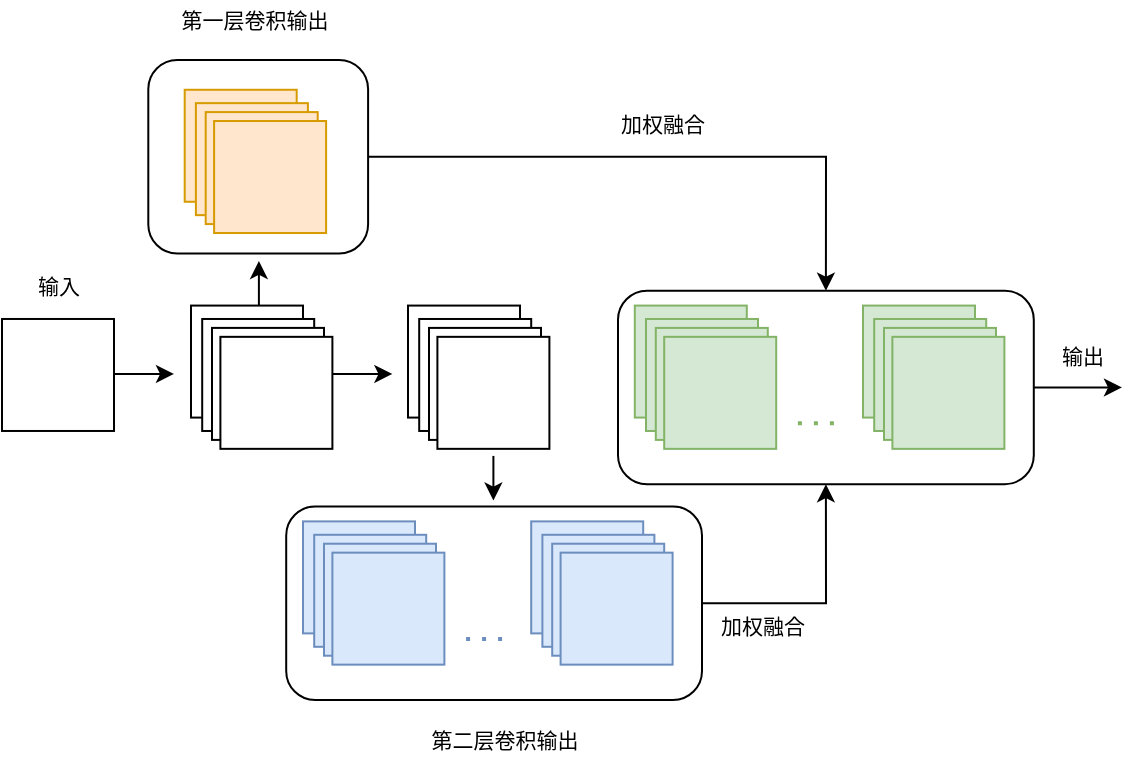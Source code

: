 <mxfile version="14.4.4" type="github">
  <diagram id="ZqOj3_931ATZuimmtgUu" name="第 1 页">
    <mxGraphModel dx="1422" dy="802" grid="1" gridSize="10" guides="1" tooltips="1" connect="1" arrows="1" fold="1" page="1" pageScale="1" pageWidth="827" pageHeight="1169" math="0" shadow="0">
      <root>
        <mxCell id="0" />
        <mxCell id="1" parent="0" />
        <mxCell id="E4WLFZ2hf0M_Z9qAOI7j-37" value="" style="rounded=1;whiteSpace=wrap;html=1;fillColor=none;" parent="1" vertex="1">
          <mxGeometry x="207.15" y="70" width="109.9" height="96.744" as="geometry" />
        </mxCell>
        <mxCell id="E4WLFZ2hf0M_Z9qAOI7j-57" value="第一层卷积输出" style="text;html=1;align=center;verticalAlign=middle;resizable=0;points=[];autosize=1;fontSize=10.5;" parent="1" vertex="1">
          <mxGeometry x="210" y="40" width="100" height="20" as="geometry" />
        </mxCell>
        <mxCell id="E4WLFZ2hf0M_Z9qAOI7j-58" value="第二层卷积输出" style="text;html=1;align=center;verticalAlign=middle;resizable=0;points=[];autosize=1;fontSize=10.5;" parent="1" vertex="1">
          <mxGeometry x="335" y="400" width="100" height="20" as="geometry" />
        </mxCell>
        <mxCell id="E4WLFZ2hf0M_Z9qAOI7j-2" value="" style="whiteSpace=wrap;html=1;aspect=fixed;" parent="1" vertex="1">
          <mxGeometry x="134" y="199.483" width="56" height="56" as="geometry" />
        </mxCell>
        <mxCell id="E4WLFZ2hf0M_Z9qAOI7j-4" value="" style="whiteSpace=wrap;html=1;aspect=fixed;" parent="1" vertex="1">
          <mxGeometry x="228.5" y="192.791" width="56" height="56" as="geometry" />
        </mxCell>
        <mxCell id="E4WLFZ2hf0M_Z9qAOI7j-5" value="" style="whiteSpace=wrap;html=1;aspect=fixed;" parent="1" vertex="1">
          <mxGeometry x="234.1" y="199.488" width="56" height="56" as="geometry" />
        </mxCell>
        <mxCell id="E4WLFZ2hf0M_Z9qAOI7j-6" value="" style="whiteSpace=wrap;html=1;aspect=fixed;" parent="1" vertex="1">
          <mxGeometry x="239" y="203.953" width="56" height="56" as="geometry" />
        </mxCell>
        <mxCell id="E4WLFZ2hf0M_Z9qAOI7j-7" value="" style="whiteSpace=wrap;html=1;aspect=fixed;" parent="1" vertex="1">
          <mxGeometry x="243.2" y="208.419" width="56" height="56" as="geometry" />
        </mxCell>
        <mxCell id="E4WLFZ2hf0M_Z9qAOI7j-14" value="" style="endArrow=classic;html=1;" parent="1" edge="1">
          <mxGeometry x="134" y="70" width="50" height="50" as="geometry">
            <mxPoint x="262.45" y="192.791" as="sourcePoint" />
            <mxPoint x="262.45" y="170.465" as="targetPoint" />
          </mxGeometry>
        </mxCell>
        <mxCell id="E4WLFZ2hf0M_Z9qAOI7j-17" value="" style="whiteSpace=wrap;html=1;aspect=fixed;" parent="1" vertex="1">
          <mxGeometry x="337" y="192.791" width="56" height="56" as="geometry" />
        </mxCell>
        <mxCell id="E4WLFZ2hf0M_Z9qAOI7j-18" value="" style="whiteSpace=wrap;html=1;aspect=fixed;" parent="1" vertex="1">
          <mxGeometry x="342.6" y="199.488" width="56" height="56" as="geometry" />
        </mxCell>
        <mxCell id="E4WLFZ2hf0M_Z9qAOI7j-19" value="" style="whiteSpace=wrap;html=1;aspect=fixed;" parent="1" vertex="1">
          <mxGeometry x="347.5" y="203.953" width="56" height="56" as="geometry" />
        </mxCell>
        <mxCell id="E4WLFZ2hf0M_Z9qAOI7j-20" value="" style="whiteSpace=wrap;html=1;aspect=fixed;" parent="1" vertex="1">
          <mxGeometry x="351.7" y="208.419" width="56" height="56" as="geometry" />
        </mxCell>
        <mxCell id="E4WLFZ2hf0M_Z9qAOI7j-21" value="" style="whiteSpace=wrap;html=1;aspect=fixed;fillColor=#ffe6cc;strokeColor=#d79b00;" parent="1" vertex="1">
          <mxGeometry x="225.35" y="84.884" width="56" height="56" as="geometry" />
        </mxCell>
        <mxCell id="E4WLFZ2hf0M_Z9qAOI7j-22" value="" style="whiteSpace=wrap;html=1;aspect=fixed;fillColor=#ffe6cc;strokeColor=#d79b00;" parent="1" vertex="1">
          <mxGeometry x="230.95" y="91.581" width="56" height="56" as="geometry" />
        </mxCell>
        <mxCell id="E4WLFZ2hf0M_Z9qAOI7j-23" value="" style="whiteSpace=wrap;html=1;aspect=fixed;fillColor=#ffe6cc;strokeColor=#d79b00;" parent="1" vertex="1">
          <mxGeometry x="235.85" y="96.047" width="56" height="56" as="geometry" />
        </mxCell>
        <mxCell id="E4WLFZ2hf0M_Z9qAOI7j-24" value="" style="whiteSpace=wrap;html=1;aspect=fixed;fillColor=#ffe6cc;strokeColor=#d79b00;" parent="1" vertex="1">
          <mxGeometry x="240.05" y="100.512" width="56" height="56" as="geometry" />
        </mxCell>
        <mxCell id="E4WLFZ2hf0M_Z9qAOI7j-25" value="" style="whiteSpace=wrap;html=1;aspect=fixed;fillColor=#dae8fc;strokeColor=#6c8ebf;" parent="1" vertex="1">
          <mxGeometry x="284.5" y="300.698" width="56" height="56" as="geometry" />
        </mxCell>
        <mxCell id="E4WLFZ2hf0M_Z9qAOI7j-26" value="" style="whiteSpace=wrap;html=1;aspect=fixed;fillColor=#dae8fc;strokeColor=#6c8ebf;" parent="1" vertex="1">
          <mxGeometry x="290.1" y="307.395" width="56" height="56" as="geometry" />
        </mxCell>
        <mxCell id="E4WLFZ2hf0M_Z9qAOI7j-27" value="" style="whiteSpace=wrap;html=1;aspect=fixed;fillColor=#dae8fc;strokeColor=#6c8ebf;" parent="1" vertex="1">
          <mxGeometry x="295" y="311.86" width="56" height="56" as="geometry" />
        </mxCell>
        <mxCell id="E4WLFZ2hf0M_Z9qAOI7j-28" value="" style="whiteSpace=wrap;html=1;aspect=fixed;fillColor=#dae8fc;strokeColor=#6c8ebf;" parent="1" vertex="1">
          <mxGeometry x="299.2" y="316.326" width="56" height="56" as="geometry" />
        </mxCell>
        <mxCell id="E4WLFZ2hf0M_Z9qAOI7j-29" value="" style="whiteSpace=wrap;html=1;aspect=fixed;fillColor=#dae8fc;strokeColor=#6c8ebf;" parent="1" vertex="1">
          <mxGeometry x="398.6" y="300.698" width="56" height="56" as="geometry" />
        </mxCell>
        <mxCell id="E4WLFZ2hf0M_Z9qAOI7j-30" value="" style="whiteSpace=wrap;html=1;aspect=fixed;fillColor=#dae8fc;strokeColor=#6c8ebf;" parent="1" vertex="1">
          <mxGeometry x="404.2" y="307.395" width="56" height="56" as="geometry" />
        </mxCell>
        <mxCell id="E4WLFZ2hf0M_Z9qAOI7j-31" value="" style="whiteSpace=wrap;html=1;aspect=fixed;fillColor=#dae8fc;strokeColor=#6c8ebf;" parent="1" vertex="1">
          <mxGeometry x="409.1" y="311.86" width="56" height="56" as="geometry" />
        </mxCell>
        <mxCell id="E4WLFZ2hf0M_Z9qAOI7j-32" value="" style="whiteSpace=wrap;html=1;aspect=fixed;fillColor=#dae8fc;strokeColor=#6c8ebf;" parent="1" vertex="1">
          <mxGeometry x="413.3" y="316.326" width="56" height="56" as="geometry" />
        </mxCell>
        <mxCell id="E4WLFZ2hf0M_Z9qAOI7j-35" value="" style="endArrow=classic;html=1;" parent="1" edge="1">
          <mxGeometry x="134" y="70" width="50" height="50" as="geometry">
            <mxPoint x="379.7" y="267.953" as="sourcePoint" />
            <mxPoint x="379.7" y="290.279" as="targetPoint" />
          </mxGeometry>
        </mxCell>
        <mxCell id="E4WLFZ2hf0M_Z9qAOI7j-36" value="" style="endArrow=none;dashed=1;html=1;dashPattern=1 3;strokeWidth=2;fillColor=#dae8fc;strokeColor=#6c8ebf;" parent="1" edge="1">
          <mxGeometry x="134" y="70" width="50" height="50" as="geometry">
            <mxPoint x="366.05" y="359.488" as="sourcePoint" />
            <mxPoint x="384.95" y="359.488" as="targetPoint" />
          </mxGeometry>
        </mxCell>
        <mxCell id="E4WLFZ2hf0M_Z9qAOI7j-39" value="" style="rounded=1;whiteSpace=wrap;html=1;fillColor=none;" parent="1" vertex="1">
          <mxGeometry x="276.1" y="293.256" width="207.9" height="96.744" as="geometry" />
        </mxCell>
        <mxCell id="E4WLFZ2hf0M_Z9qAOI7j-40" value="" style="whiteSpace=wrap;html=1;aspect=fixed;fillColor=#d5e8d4;strokeColor=#82b366;" parent="1" vertex="1">
          <mxGeometry x="450.4" y="192.791" width="56" height="56" as="geometry" />
        </mxCell>
        <mxCell id="E4WLFZ2hf0M_Z9qAOI7j-41" value="" style="whiteSpace=wrap;html=1;aspect=fixed;fillColor=#d5e8d4;strokeColor=#82b366;" parent="1" vertex="1">
          <mxGeometry x="456" y="199.488" width="56" height="56" as="geometry" />
        </mxCell>
        <mxCell id="E4WLFZ2hf0M_Z9qAOI7j-42" value="" style="whiteSpace=wrap;html=1;aspect=fixed;fillColor=#d5e8d4;strokeColor=#82b366;" parent="1" vertex="1">
          <mxGeometry x="460.9" y="203.953" width="56" height="56" as="geometry" />
        </mxCell>
        <mxCell id="E4WLFZ2hf0M_Z9qAOI7j-43" value="" style="whiteSpace=wrap;html=1;aspect=fixed;fillColor=#d5e8d4;strokeColor=#82b366;" parent="1" vertex="1">
          <mxGeometry x="465.1" y="208.419" width="56" height="56" as="geometry" />
        </mxCell>
        <mxCell id="E4WLFZ2hf0M_Z9qAOI7j-44" value="" style="whiteSpace=wrap;html=1;aspect=fixed;fillColor=#d5e8d4;strokeColor=#82b366;" parent="1" vertex="1">
          <mxGeometry x="564.5" y="192.791" width="56" height="56" as="geometry" />
        </mxCell>
        <mxCell id="E4WLFZ2hf0M_Z9qAOI7j-45" value="" style="whiteSpace=wrap;html=1;aspect=fixed;fillColor=#d5e8d4;strokeColor=#82b366;" parent="1" vertex="1">
          <mxGeometry x="570.1" y="199.488" width="56" height="56" as="geometry" />
        </mxCell>
        <mxCell id="E4WLFZ2hf0M_Z9qAOI7j-46" value="" style="whiteSpace=wrap;html=1;aspect=fixed;fillColor=#d5e8d4;strokeColor=#82b366;" parent="1" vertex="1">
          <mxGeometry x="575" y="203.953" width="56" height="56" as="geometry" />
        </mxCell>
        <mxCell id="E4WLFZ2hf0M_Z9qAOI7j-47" value="" style="whiteSpace=wrap;html=1;aspect=fixed;fillColor=#d5e8d4;strokeColor=#82b366;" parent="1" vertex="1">
          <mxGeometry x="579.2" y="208.419" width="56" height="56" as="geometry" />
        </mxCell>
        <mxCell id="E4WLFZ2hf0M_Z9qAOI7j-48" value="" style="endArrow=none;dashed=1;html=1;dashPattern=1 3;strokeWidth=2;fillColor=#d5e8d4;strokeColor=#82b366;" parent="1" edge="1">
          <mxGeometry x="134" y="70" width="50" height="50" as="geometry">
            <mxPoint x="531.95" y="251.581" as="sourcePoint" />
            <mxPoint x="550.85" y="251.581" as="targetPoint" />
          </mxGeometry>
        </mxCell>
        <mxCell id="E4WLFZ2hf0M_Z9qAOI7j-52" style="edgeStyle=orthogonalEdgeStyle;rounded=0;orthogonalLoop=1;jettySize=auto;html=1;exitX=1;exitY=0.5;exitDx=0;exitDy=0;" parent="1" source="E4WLFZ2hf0M_Z9qAOI7j-49" edge="1">
          <mxGeometry x="134" y="70" as="geometry">
            <mxPoint x="694" y="233.721" as="targetPoint" />
          </mxGeometry>
        </mxCell>
        <mxCell id="E4WLFZ2hf0M_Z9qAOI7j-49" value="" style="rounded=1;whiteSpace=wrap;html=1;fillColor=none;" parent="1" vertex="1">
          <mxGeometry x="442" y="185.349" width="207.9" height="96.744" as="geometry" />
        </mxCell>
        <mxCell id="E4WLFZ2hf0M_Z9qAOI7j-50" style="edgeStyle=orthogonalEdgeStyle;rounded=0;orthogonalLoop=1;jettySize=auto;html=1;exitX=1;exitY=0.5;exitDx=0;exitDy=0;entryX=0.5;entryY=0;entryDx=0;entryDy=0;" parent="1" source="E4WLFZ2hf0M_Z9qAOI7j-37" target="E4WLFZ2hf0M_Z9qAOI7j-49" edge="1">
          <mxGeometry x="134" y="70" as="geometry" />
        </mxCell>
        <mxCell id="E4WLFZ2hf0M_Z9qAOI7j-51" style="edgeStyle=orthogonalEdgeStyle;rounded=0;orthogonalLoop=1;jettySize=auto;html=1;exitX=1;exitY=0.5;exitDx=0;exitDy=0;entryX=0.5;entryY=1;entryDx=0;entryDy=0;" parent="1" source="E4WLFZ2hf0M_Z9qAOI7j-39" target="E4WLFZ2hf0M_Z9qAOI7j-49" edge="1">
          <mxGeometry x="134" y="70" as="geometry" />
        </mxCell>
        <mxCell id="E4WLFZ2hf0M_Z9qAOI7j-54" value="" style="endArrow=classic;html=1;" parent="1" edge="1">
          <mxGeometry x="134" y="70" width="50" height="50" as="geometry">
            <mxPoint x="190" y="226.99" as="sourcePoint" />
            <mxPoint x="220" y="226.99" as="targetPoint" />
          </mxGeometry>
        </mxCell>
        <mxCell id="E4WLFZ2hf0M_Z9qAOI7j-55" value="" style="endArrow=classic;html=1;" parent="1" edge="1">
          <mxGeometry x="134" y="70" width="50" height="50" as="geometry">
            <mxPoint x="299.2" y="226.99" as="sourcePoint" />
            <mxPoint x="329.2" y="226.99" as="targetPoint" />
          </mxGeometry>
        </mxCell>
        <mxCell id="E4WLFZ2hf0M_Z9qAOI7j-59" value="加权融合" style="text;html=1;align=center;verticalAlign=middle;resizable=0;points=[];autosize=1;fontSize=10.5;" parent="1" vertex="1">
          <mxGeometry x="434.1" y="91.58" width="60" height="20" as="geometry" />
        </mxCell>
        <mxCell id="E4WLFZ2hf0M_Z9qAOI7j-60" value="输入" style="text;html=1;align=center;verticalAlign=middle;resizable=0;points=[];autosize=1;fontSize=10.5;" parent="1" vertex="1">
          <mxGeometry x="142" y="172.79" width="40" height="20" as="geometry" />
        </mxCell>
        <mxCell id="E4WLFZ2hf0M_Z9qAOI7j-61" value="输出" style="text;html=1;align=center;verticalAlign=middle;resizable=0;points=[];autosize=1;fontSize=10.5;" parent="1" vertex="1">
          <mxGeometry x="654" y="208.42" width="40" height="20" as="geometry" />
        </mxCell>
        <mxCell id="0APStVMCWHukf9agoWyl-1" value="加权融合" style="text;html=1;align=center;verticalAlign=middle;resizable=0;points=[];autosize=1;fontSize=10.5;" vertex="1" parent="1">
          <mxGeometry x="484" y="343.4" width="60" height="20" as="geometry" />
        </mxCell>
      </root>
    </mxGraphModel>
  </diagram>
</mxfile>
